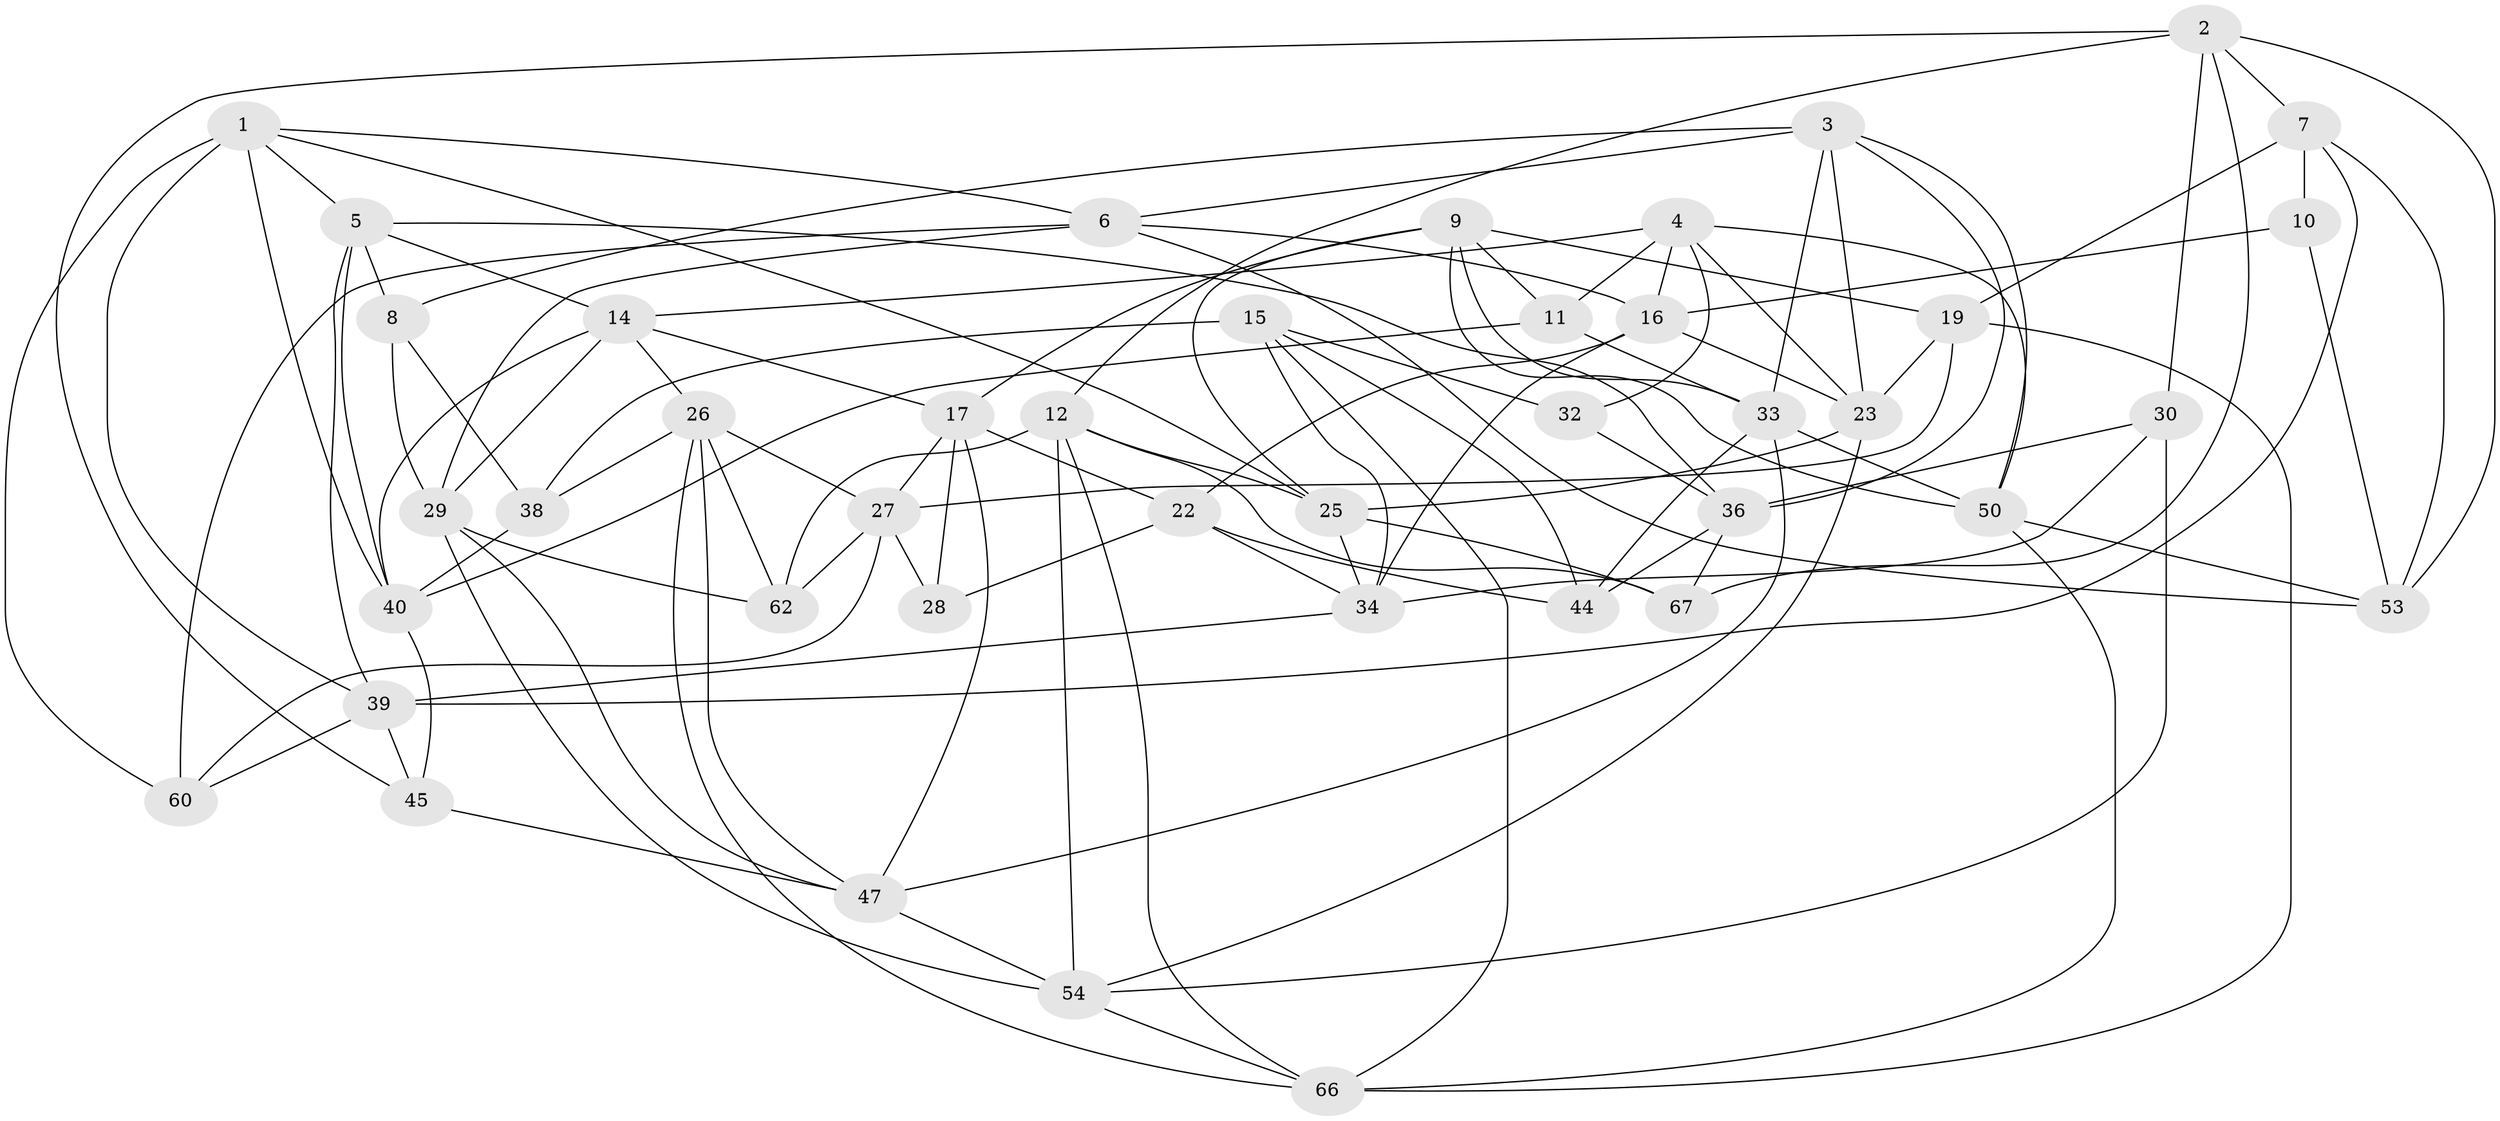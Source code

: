 // Generated by graph-tools (version 1.1) at 2025/24/03/03/25 07:24:29]
// undirected, 42 vertices, 110 edges
graph export_dot {
graph [start="1"]
  node [color=gray90,style=filled];
  1 [super="+13"];
  2 [super="+24"];
  3 [super="+31"];
  4 [super="+41"];
  5 [super="+70"];
  6 [super="+57"];
  7 [super="+18"];
  8;
  9 [super="+59"];
  10;
  11;
  12 [super="+42"];
  14 [super="+20"];
  15 [super="+51"];
  16 [super="+49"];
  17 [super="+21"];
  19 [super="+71"];
  22 [super="+37"];
  23 [super="+46"];
  25 [super="+63"];
  26 [super="+35"];
  27 [super="+64"];
  28;
  29 [super="+55"];
  30;
  32;
  33 [super="+43"];
  34 [super="+69"];
  36 [super="+58"];
  38;
  39 [super="+48"];
  40 [super="+65"];
  44;
  45;
  47 [super="+56"];
  50 [super="+52"];
  53 [super="+72"];
  54 [super="+61"];
  60;
  62;
  66 [super="+68"];
  67;
  1 -- 6;
  1 -- 60;
  1 -- 25;
  1 -- 40;
  1 -- 39;
  1 -- 5;
  2 -- 30;
  2 -- 12;
  2 -- 45;
  2 -- 67;
  2 -- 53;
  2 -- 7;
  3 -- 6;
  3 -- 33;
  3 -- 8;
  3 -- 50;
  3 -- 23;
  3 -- 36;
  4 -- 32;
  4 -- 11;
  4 -- 14;
  4 -- 50;
  4 -- 23;
  4 -- 16;
  5 -- 8;
  5 -- 40;
  5 -- 36;
  5 -- 39;
  5 -- 14;
  6 -- 16;
  6 -- 53;
  6 -- 60;
  6 -- 29;
  7 -- 10;
  7 -- 39;
  7 -- 19 [weight=2];
  7 -- 53;
  8 -- 38;
  8 -- 29;
  9 -- 11;
  9 -- 19;
  9 -- 33;
  9 -- 50;
  9 -- 17;
  9 -- 25;
  10 -- 53 [weight=2];
  10 -- 16;
  11 -- 33;
  11 -- 40;
  12 -- 66;
  12 -- 54;
  12 -- 25;
  12 -- 67;
  12 -- 62;
  14 -- 26;
  14 -- 29;
  14 -- 17;
  14 -- 40;
  15 -- 44;
  15 -- 32 [weight=2];
  15 -- 34;
  15 -- 38;
  15 -- 66;
  16 -- 34;
  16 -- 23;
  16 -- 22;
  17 -- 27;
  17 -- 28;
  17 -- 47;
  17 -- 22;
  19 -- 23;
  19 -- 27;
  19 -- 66;
  22 -- 44;
  22 -- 28 [weight=2];
  22 -- 34;
  23 -- 25;
  23 -- 54;
  25 -- 34;
  25 -- 67;
  26 -- 62;
  26 -- 27;
  26 -- 38;
  26 -- 47;
  26 -- 66;
  27 -- 60;
  27 -- 28;
  27 -- 62;
  29 -- 62;
  29 -- 54;
  29 -- 47;
  30 -- 34;
  30 -- 54;
  30 -- 36;
  32 -- 36;
  33 -- 44;
  33 -- 50;
  33 -- 47;
  34 -- 39;
  36 -- 44;
  36 -- 67;
  38 -- 40;
  39 -- 60;
  39 -- 45;
  40 -- 45;
  45 -- 47;
  47 -- 54;
  50 -- 66;
  50 -- 53;
  54 -- 66;
}
